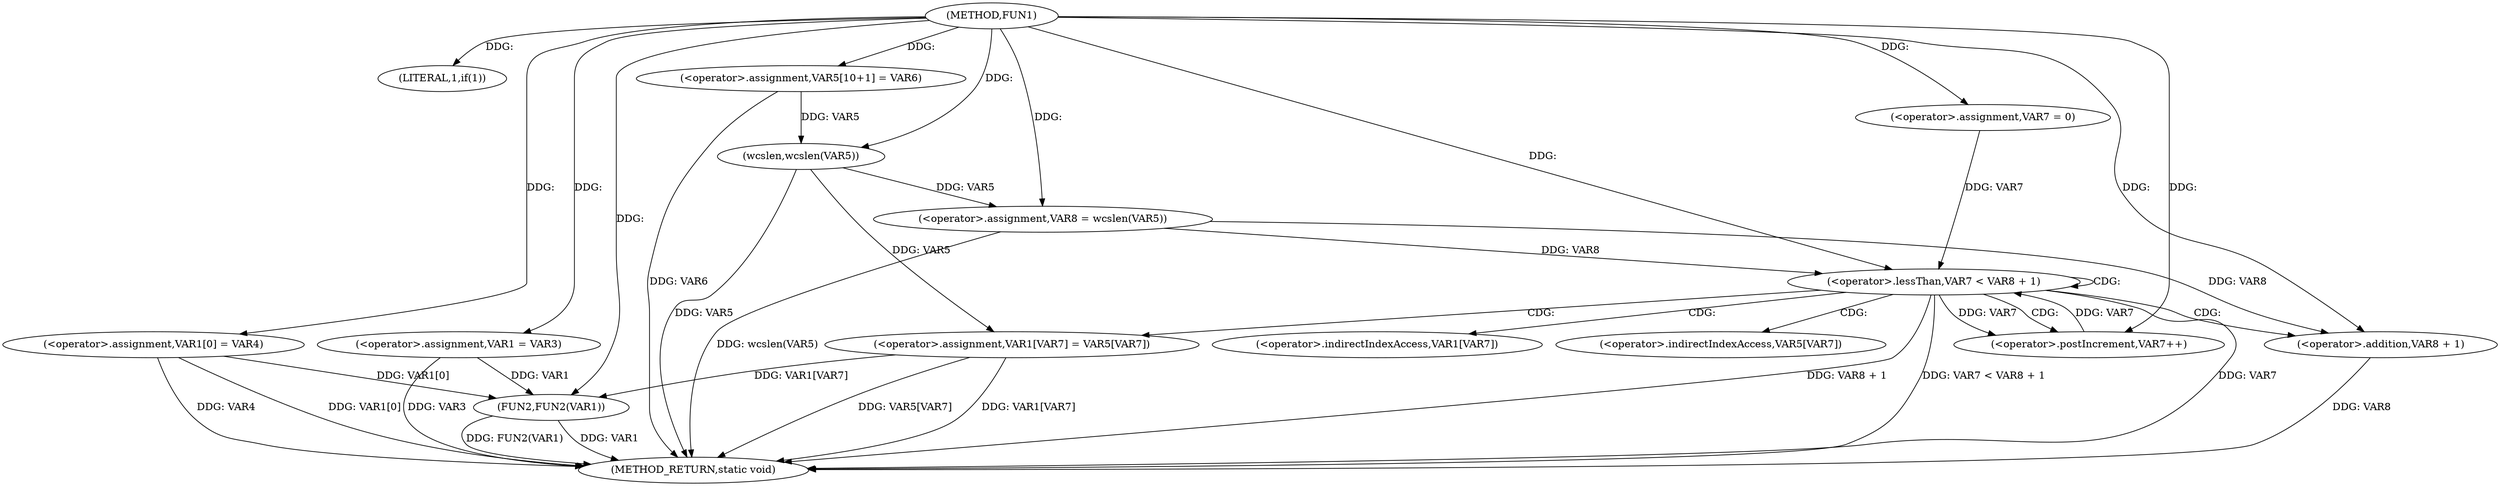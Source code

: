 digraph FUN1 {  
"1000100" [label = "(METHOD,FUN1)" ]
"1000148" [label = "(METHOD_RETURN,static void)" ]
"1000106" [label = "(LITERAL,1,if(1))" ]
"1000108" [label = "(<operator>.assignment,VAR1 = VAR3)" ]
"1000111" [label = "(<operator>.assignment,VAR1[0] = VAR4)" ]
"1000118" [label = "(<operator>.assignment,VAR5[10+1] = VAR6)" ]
"1000123" [label = "(<operator>.assignment,VAR8 = wcslen(VAR5))" ]
"1000125" [label = "(wcslen,wcslen(VAR5))" ]
"1000128" [label = "(<operator>.assignment,VAR7 = 0)" ]
"1000131" [label = "(<operator>.lessThan,VAR7 < VAR8 + 1)" ]
"1000133" [label = "(<operator>.addition,VAR8 + 1)" ]
"1000136" [label = "(<operator>.postIncrement,VAR7++)" ]
"1000139" [label = "(<operator>.assignment,VAR1[VAR7] = VAR5[VAR7])" ]
"1000146" [label = "(FUN2,FUN2(VAR1))" ]
"1000140" [label = "(<operator>.indirectIndexAccess,VAR1[VAR7])" ]
"1000143" [label = "(<operator>.indirectIndexAccess,VAR5[VAR7])" ]
  "1000125" -> "1000148"  [ label = "DDG: VAR5"] 
  "1000123" -> "1000148"  [ label = "DDG: wcslen(VAR5)"] 
  "1000139" -> "1000148"  [ label = "DDG: VAR1[VAR7]"] 
  "1000133" -> "1000148"  [ label = "DDG: VAR8"] 
  "1000111" -> "1000148"  [ label = "DDG: VAR4"] 
  "1000146" -> "1000148"  [ label = "DDG: FUN2(VAR1)"] 
  "1000131" -> "1000148"  [ label = "DDG: VAR7 < VAR8 + 1"] 
  "1000131" -> "1000148"  [ label = "DDG: VAR7"] 
  "1000131" -> "1000148"  [ label = "DDG: VAR8 + 1"] 
  "1000111" -> "1000148"  [ label = "DDG: VAR1[0]"] 
  "1000108" -> "1000148"  [ label = "DDG: VAR3"] 
  "1000118" -> "1000148"  [ label = "DDG: VAR6"] 
  "1000139" -> "1000148"  [ label = "DDG: VAR5[VAR7]"] 
  "1000146" -> "1000148"  [ label = "DDG: VAR1"] 
  "1000100" -> "1000106"  [ label = "DDG: "] 
  "1000100" -> "1000108"  [ label = "DDG: "] 
  "1000100" -> "1000111"  [ label = "DDG: "] 
  "1000100" -> "1000118"  [ label = "DDG: "] 
  "1000125" -> "1000123"  [ label = "DDG: VAR5"] 
  "1000100" -> "1000123"  [ label = "DDG: "] 
  "1000118" -> "1000125"  [ label = "DDG: VAR5"] 
  "1000100" -> "1000125"  [ label = "DDG: "] 
  "1000100" -> "1000128"  [ label = "DDG: "] 
  "1000128" -> "1000131"  [ label = "DDG: VAR7"] 
  "1000136" -> "1000131"  [ label = "DDG: VAR7"] 
  "1000100" -> "1000131"  [ label = "DDG: "] 
  "1000123" -> "1000131"  [ label = "DDG: VAR8"] 
  "1000123" -> "1000133"  [ label = "DDG: VAR8"] 
  "1000100" -> "1000133"  [ label = "DDG: "] 
  "1000131" -> "1000136"  [ label = "DDG: VAR7"] 
  "1000100" -> "1000136"  [ label = "DDG: "] 
  "1000125" -> "1000139"  [ label = "DDG: VAR5"] 
  "1000139" -> "1000146"  [ label = "DDG: VAR1[VAR7]"] 
  "1000111" -> "1000146"  [ label = "DDG: VAR1[0]"] 
  "1000108" -> "1000146"  [ label = "DDG: VAR1"] 
  "1000100" -> "1000146"  [ label = "DDG: "] 
  "1000131" -> "1000139"  [ label = "CDG: "] 
  "1000131" -> "1000131"  [ label = "CDG: "] 
  "1000131" -> "1000133"  [ label = "CDG: "] 
  "1000131" -> "1000143"  [ label = "CDG: "] 
  "1000131" -> "1000136"  [ label = "CDG: "] 
  "1000131" -> "1000140"  [ label = "CDG: "] 
}
